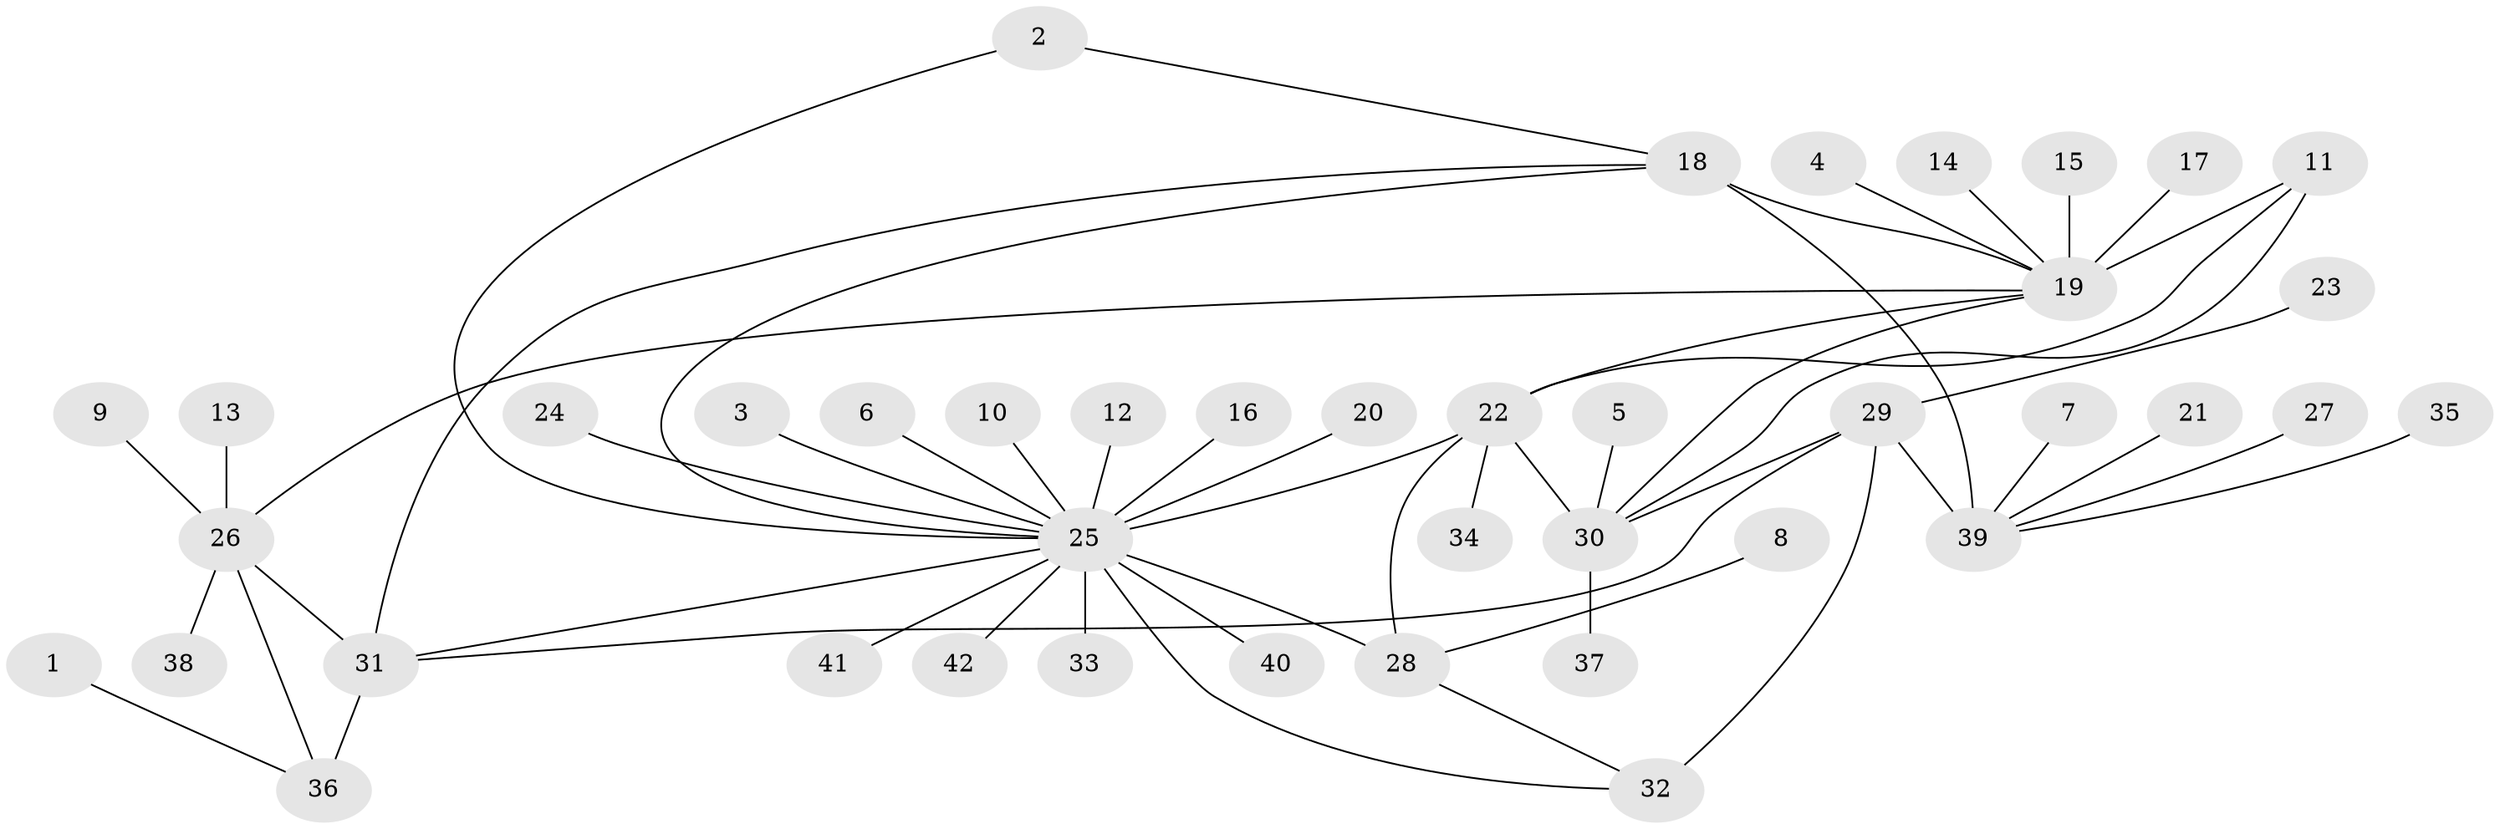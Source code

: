 // original degree distribution, {4: 0.023809523809523808, 5: 0.047619047619047616, 7: 0.08333333333333333, 6: 0.011904761904761904, 11: 0.011904761904761904, 8: 0.023809523809523808, 9: 0.011904761904761904, 3: 0.03571428571428571, 15: 0.011904761904761904, 1: 0.6071428571428571, 2: 0.13095238095238096}
// Generated by graph-tools (version 1.1) at 2025/26/03/09/25 03:26:48]
// undirected, 42 vertices, 54 edges
graph export_dot {
graph [start="1"]
  node [color=gray90,style=filled];
  1;
  2;
  3;
  4;
  5;
  6;
  7;
  8;
  9;
  10;
  11;
  12;
  13;
  14;
  15;
  16;
  17;
  18;
  19;
  20;
  21;
  22;
  23;
  24;
  25;
  26;
  27;
  28;
  29;
  30;
  31;
  32;
  33;
  34;
  35;
  36;
  37;
  38;
  39;
  40;
  41;
  42;
  1 -- 36 [weight=1.0];
  2 -- 18 [weight=1.0];
  2 -- 25 [weight=1.0];
  3 -- 25 [weight=1.0];
  4 -- 19 [weight=1.0];
  5 -- 30 [weight=1.0];
  6 -- 25 [weight=1.0];
  7 -- 39 [weight=1.0];
  8 -- 28 [weight=1.0];
  9 -- 26 [weight=1.0];
  10 -- 25 [weight=1.0];
  11 -- 19 [weight=1.0];
  11 -- 22 [weight=1.0];
  11 -- 30 [weight=1.0];
  12 -- 25 [weight=1.0];
  13 -- 26 [weight=1.0];
  14 -- 19 [weight=1.0];
  15 -- 19 [weight=1.0];
  16 -- 25 [weight=1.0];
  17 -- 19 [weight=1.0];
  18 -- 19 [weight=1.0];
  18 -- 25 [weight=1.0];
  18 -- 31 [weight=1.0];
  18 -- 39 [weight=4.0];
  19 -- 22 [weight=1.0];
  19 -- 26 [weight=1.0];
  19 -- 30 [weight=1.0];
  20 -- 25 [weight=1.0];
  21 -- 39 [weight=1.0];
  22 -- 25 [weight=1.0];
  22 -- 28 [weight=1.0];
  22 -- 30 [weight=1.0];
  22 -- 34 [weight=1.0];
  23 -- 29 [weight=1.0];
  24 -- 25 [weight=1.0];
  25 -- 28 [weight=2.0];
  25 -- 31 [weight=1.0];
  25 -- 32 [weight=2.0];
  25 -- 33 [weight=1.0];
  25 -- 40 [weight=1.0];
  25 -- 41 [weight=1.0];
  25 -- 42 [weight=1.0];
  26 -- 31 [weight=2.0];
  26 -- 36 [weight=1.0];
  26 -- 38 [weight=1.0];
  27 -- 39 [weight=1.0];
  28 -- 32 [weight=1.0];
  29 -- 30 [weight=1.0];
  29 -- 31 [weight=2.0];
  29 -- 32 [weight=3.0];
  29 -- 39 [weight=2.0];
  30 -- 37 [weight=1.0];
  31 -- 36 [weight=2.0];
  35 -- 39 [weight=1.0];
}
